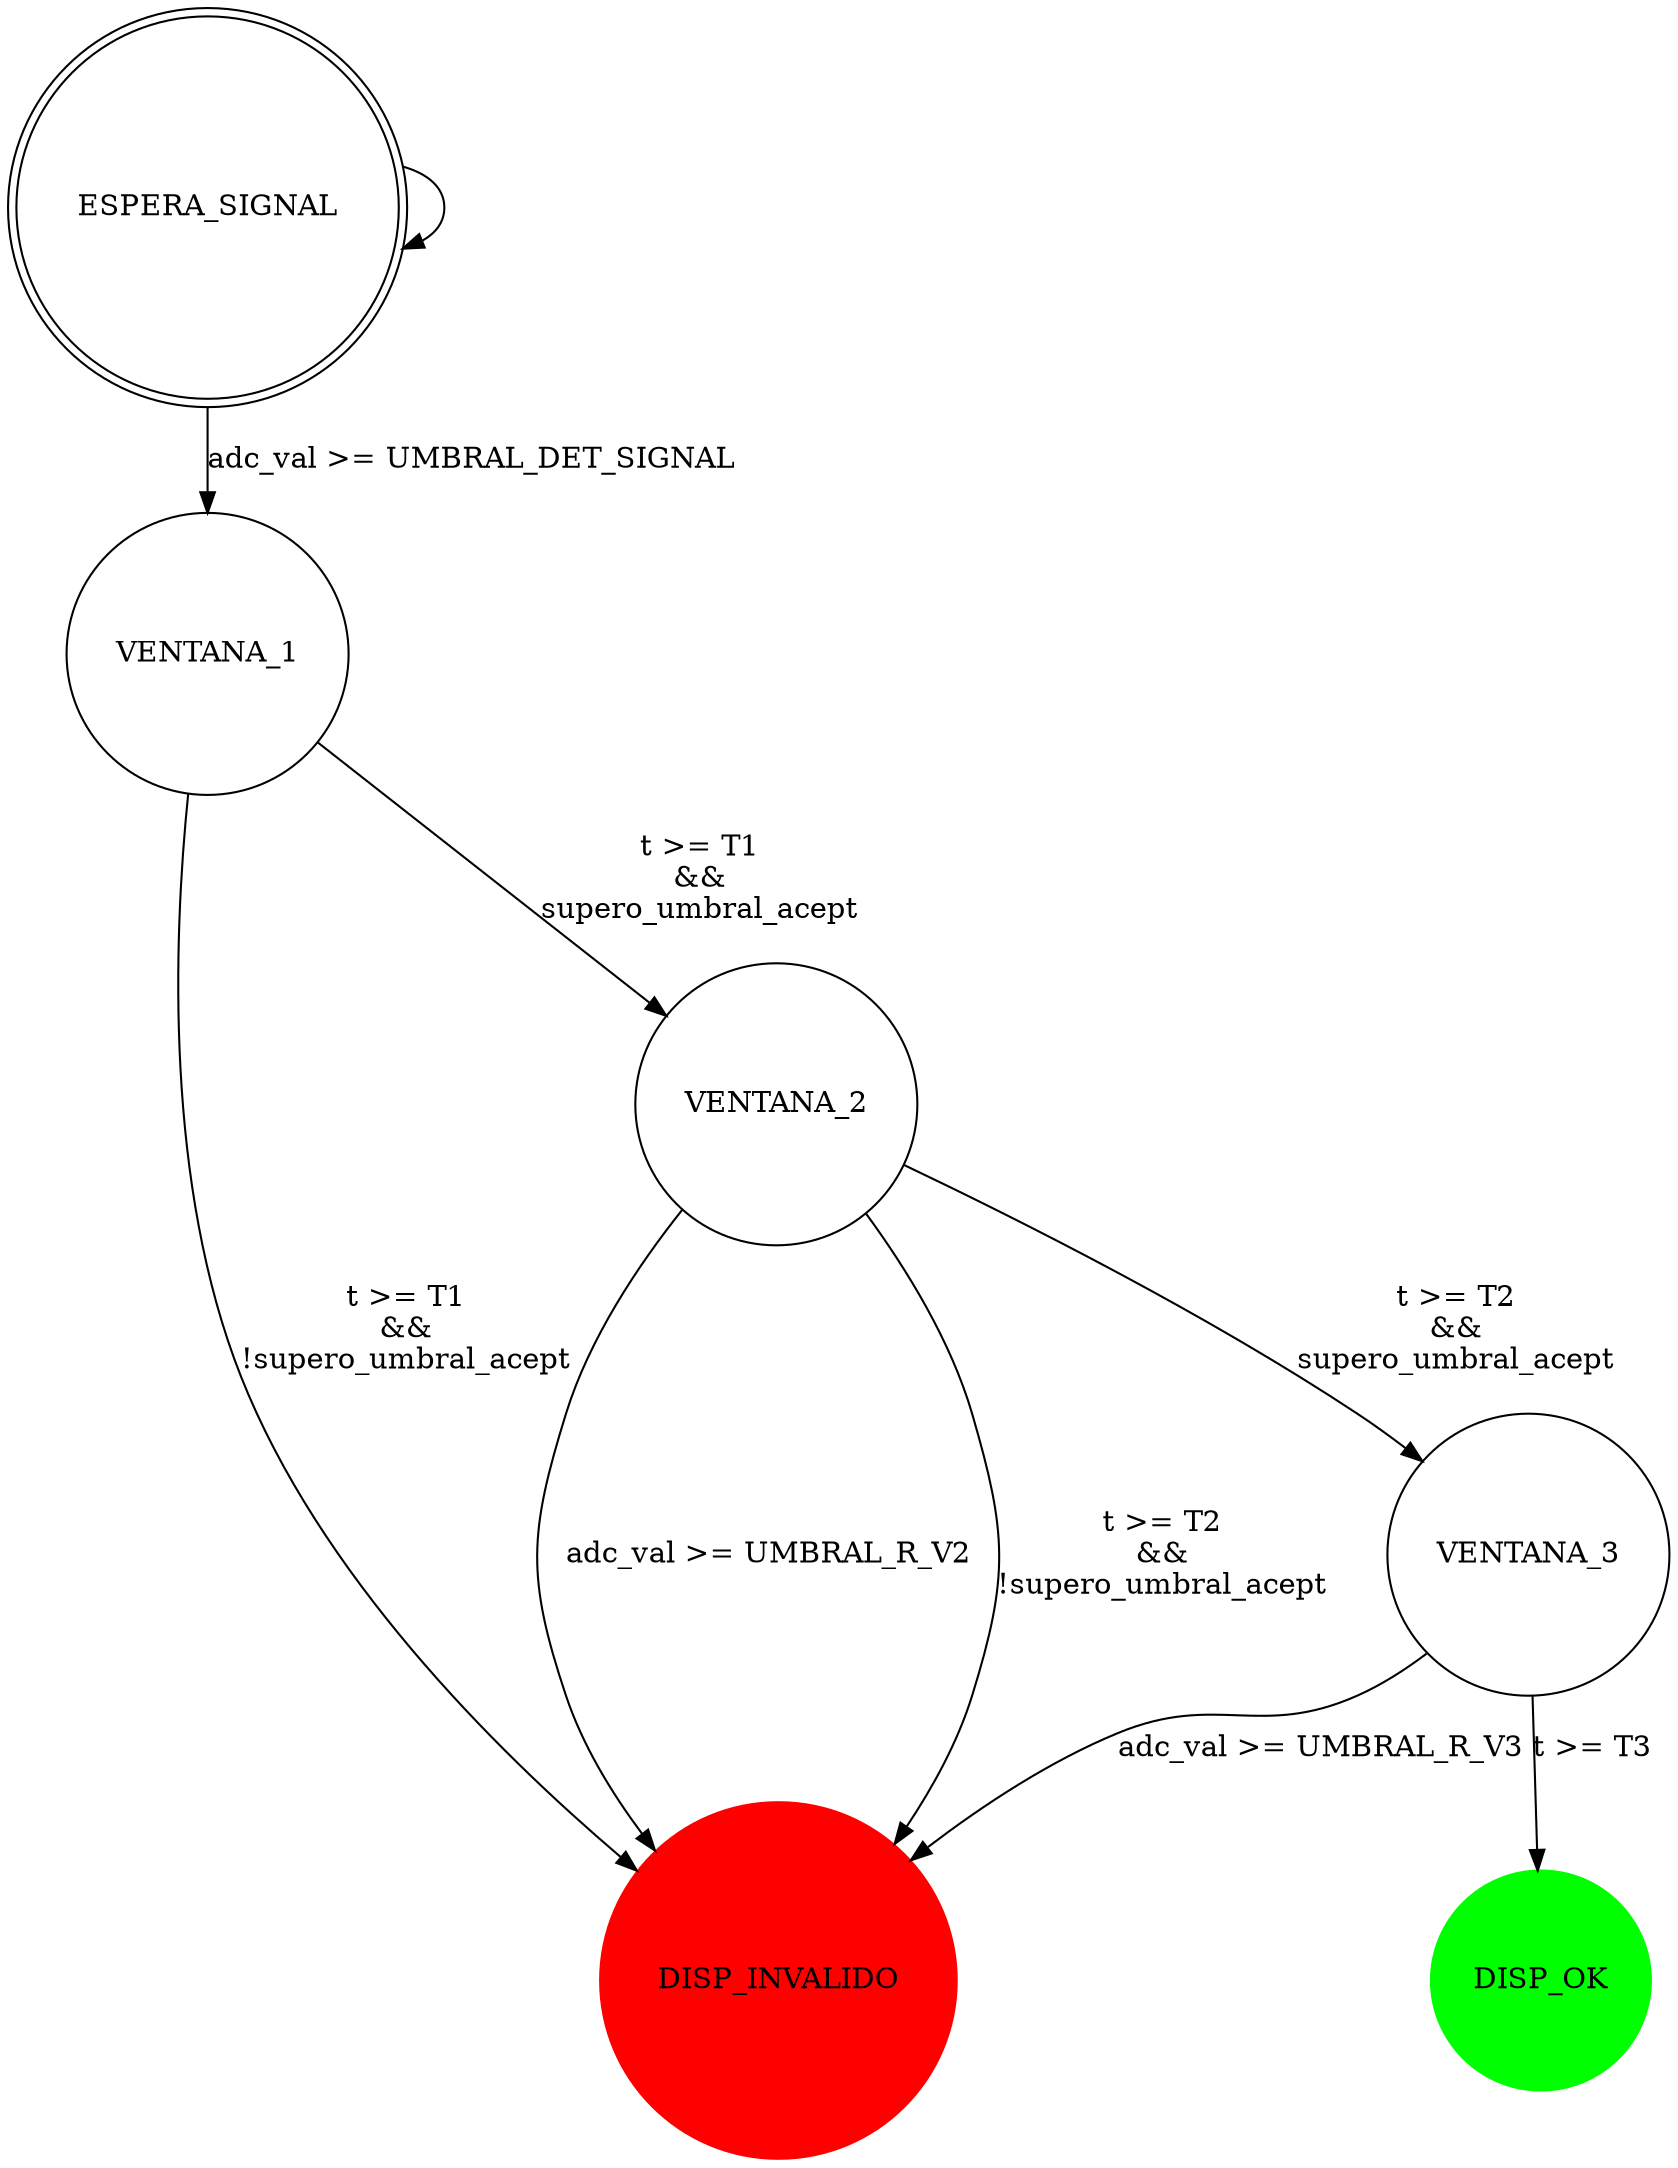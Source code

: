 digraph FSM
{
    ESPERA_SIGNAL [shape = doublecircle];
    node [ shape = circle ];
    DISP_OK [ color = green style=filled ];
    DISP_INVALIDO [ color = red style=filled ];
    ESPERA_SIGNAL -> ESPERA_SIGNAL;
    ESPERA_SIGNAL -> VENTANA_1  [ label = "adc_val >= UMBRAL_DET_SIGNAL" ];
    VENTANA_1 -> VENTANA_2 [ label = "t >= T1\n&&\nsupero_umbral_acept" ];
    VENTANA_1 -> DISP_INVALIDO [ label = "t >= T1\n&&\n!supero_umbral_acept" ];
    VENTANA_2 -> DISP_INVALIDO [ label = "adc_val >= UMBRAL_R_V2" ];
    VENTANA_2 -> VENTANA_3 [ label = "t >= T2\n&&\nsupero_umbral_acept" ];
    VENTANA_2 -> DISP_INVALIDO [ label = "t >= T2\n&&\n!supero_umbral_acept" ];
    VENTANA_3 -> DISP_INVALIDO [ label = "adc_val >= UMBRAL_R_V3" ];
    VENTANA_3 -> DISP_OK [ label = "t >= T3" ];

}
